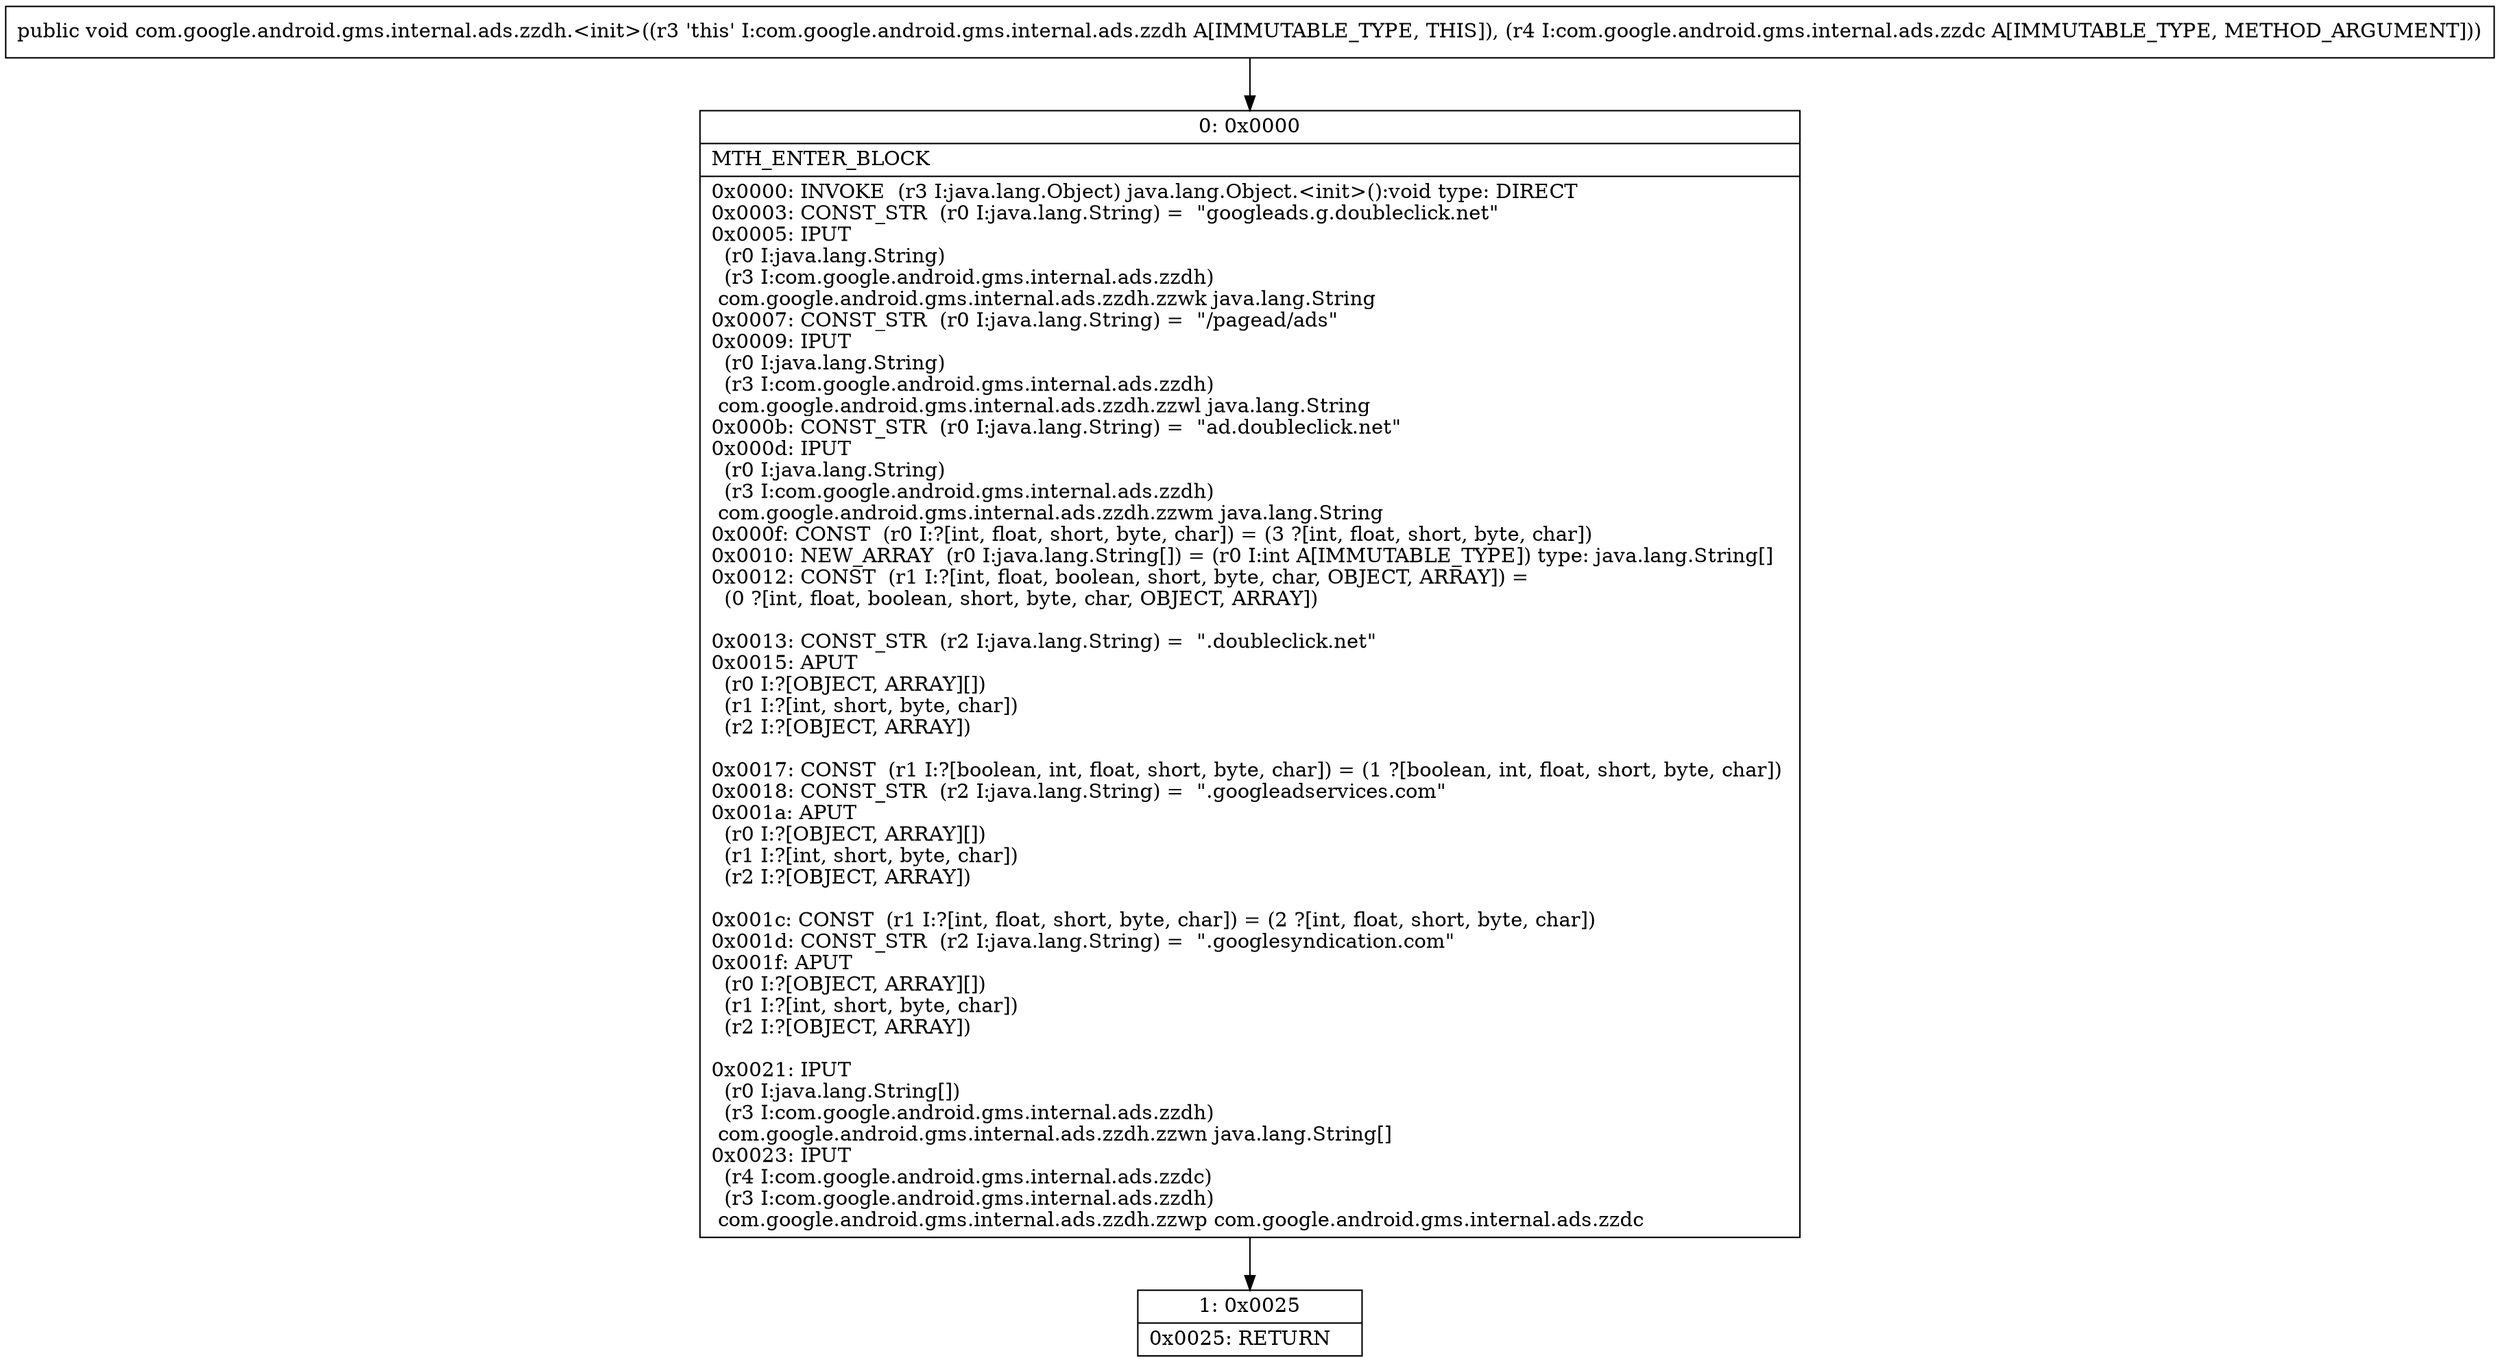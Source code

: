 digraph "CFG forcom.google.android.gms.internal.ads.zzdh.\<init\>(Lcom\/google\/android\/gms\/internal\/ads\/zzdc;)V" {
Node_0 [shape=record,label="{0\:\ 0x0000|MTH_ENTER_BLOCK\l|0x0000: INVOKE  (r3 I:java.lang.Object) java.lang.Object.\<init\>():void type: DIRECT \l0x0003: CONST_STR  (r0 I:java.lang.String) =  \"googleads.g.doubleclick.net\" \l0x0005: IPUT  \l  (r0 I:java.lang.String)\l  (r3 I:com.google.android.gms.internal.ads.zzdh)\l com.google.android.gms.internal.ads.zzdh.zzwk java.lang.String \l0x0007: CONST_STR  (r0 I:java.lang.String) =  \"\/pagead\/ads\" \l0x0009: IPUT  \l  (r0 I:java.lang.String)\l  (r3 I:com.google.android.gms.internal.ads.zzdh)\l com.google.android.gms.internal.ads.zzdh.zzwl java.lang.String \l0x000b: CONST_STR  (r0 I:java.lang.String) =  \"ad.doubleclick.net\" \l0x000d: IPUT  \l  (r0 I:java.lang.String)\l  (r3 I:com.google.android.gms.internal.ads.zzdh)\l com.google.android.gms.internal.ads.zzdh.zzwm java.lang.String \l0x000f: CONST  (r0 I:?[int, float, short, byte, char]) = (3 ?[int, float, short, byte, char]) \l0x0010: NEW_ARRAY  (r0 I:java.lang.String[]) = (r0 I:int A[IMMUTABLE_TYPE]) type: java.lang.String[] \l0x0012: CONST  (r1 I:?[int, float, boolean, short, byte, char, OBJECT, ARRAY]) = \l  (0 ?[int, float, boolean, short, byte, char, OBJECT, ARRAY])\l \l0x0013: CONST_STR  (r2 I:java.lang.String) =  \".doubleclick.net\" \l0x0015: APUT  \l  (r0 I:?[OBJECT, ARRAY][])\l  (r1 I:?[int, short, byte, char])\l  (r2 I:?[OBJECT, ARRAY])\l \l0x0017: CONST  (r1 I:?[boolean, int, float, short, byte, char]) = (1 ?[boolean, int, float, short, byte, char]) \l0x0018: CONST_STR  (r2 I:java.lang.String) =  \".googleadservices.com\" \l0x001a: APUT  \l  (r0 I:?[OBJECT, ARRAY][])\l  (r1 I:?[int, short, byte, char])\l  (r2 I:?[OBJECT, ARRAY])\l \l0x001c: CONST  (r1 I:?[int, float, short, byte, char]) = (2 ?[int, float, short, byte, char]) \l0x001d: CONST_STR  (r2 I:java.lang.String) =  \".googlesyndication.com\" \l0x001f: APUT  \l  (r0 I:?[OBJECT, ARRAY][])\l  (r1 I:?[int, short, byte, char])\l  (r2 I:?[OBJECT, ARRAY])\l \l0x0021: IPUT  \l  (r0 I:java.lang.String[])\l  (r3 I:com.google.android.gms.internal.ads.zzdh)\l com.google.android.gms.internal.ads.zzdh.zzwn java.lang.String[] \l0x0023: IPUT  \l  (r4 I:com.google.android.gms.internal.ads.zzdc)\l  (r3 I:com.google.android.gms.internal.ads.zzdh)\l com.google.android.gms.internal.ads.zzdh.zzwp com.google.android.gms.internal.ads.zzdc \l}"];
Node_1 [shape=record,label="{1\:\ 0x0025|0x0025: RETURN   \l}"];
MethodNode[shape=record,label="{public void com.google.android.gms.internal.ads.zzdh.\<init\>((r3 'this' I:com.google.android.gms.internal.ads.zzdh A[IMMUTABLE_TYPE, THIS]), (r4 I:com.google.android.gms.internal.ads.zzdc A[IMMUTABLE_TYPE, METHOD_ARGUMENT])) }"];
MethodNode -> Node_0;
Node_0 -> Node_1;
}

